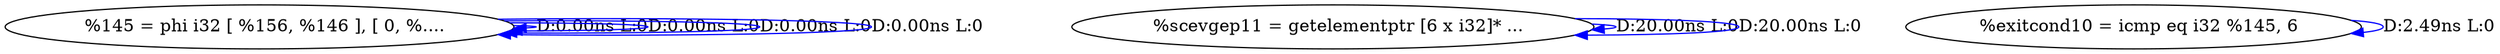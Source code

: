 digraph {
Node0x318b840[label="  %145 = phi i32 [ %156, %146 ], [ 0, %...."];
Node0x318b840 -> Node0x318b840[label="D:0.00ns L:0",color=blue];
Node0x318b840 -> Node0x318b840[label="D:0.00ns L:0",color=blue];
Node0x318b840 -> Node0x318b840[label="D:0.00ns L:0",color=blue];
Node0x318b840 -> Node0x318b840[label="D:0.00ns L:0",color=blue];
Node0x318b920[label="  %scevgep11 = getelementptr [6 x i32]* ..."];
Node0x318b920 -> Node0x318b920[label="D:20.00ns L:0",color=blue];
Node0x318b920 -> Node0x318b920[label="D:20.00ns L:0",color=blue];
Node0x318ba40[label="  %exitcond10 = icmp eq i32 %145, 6"];
Node0x318ba40 -> Node0x318ba40[label="D:2.49ns L:0",color=blue];
}

